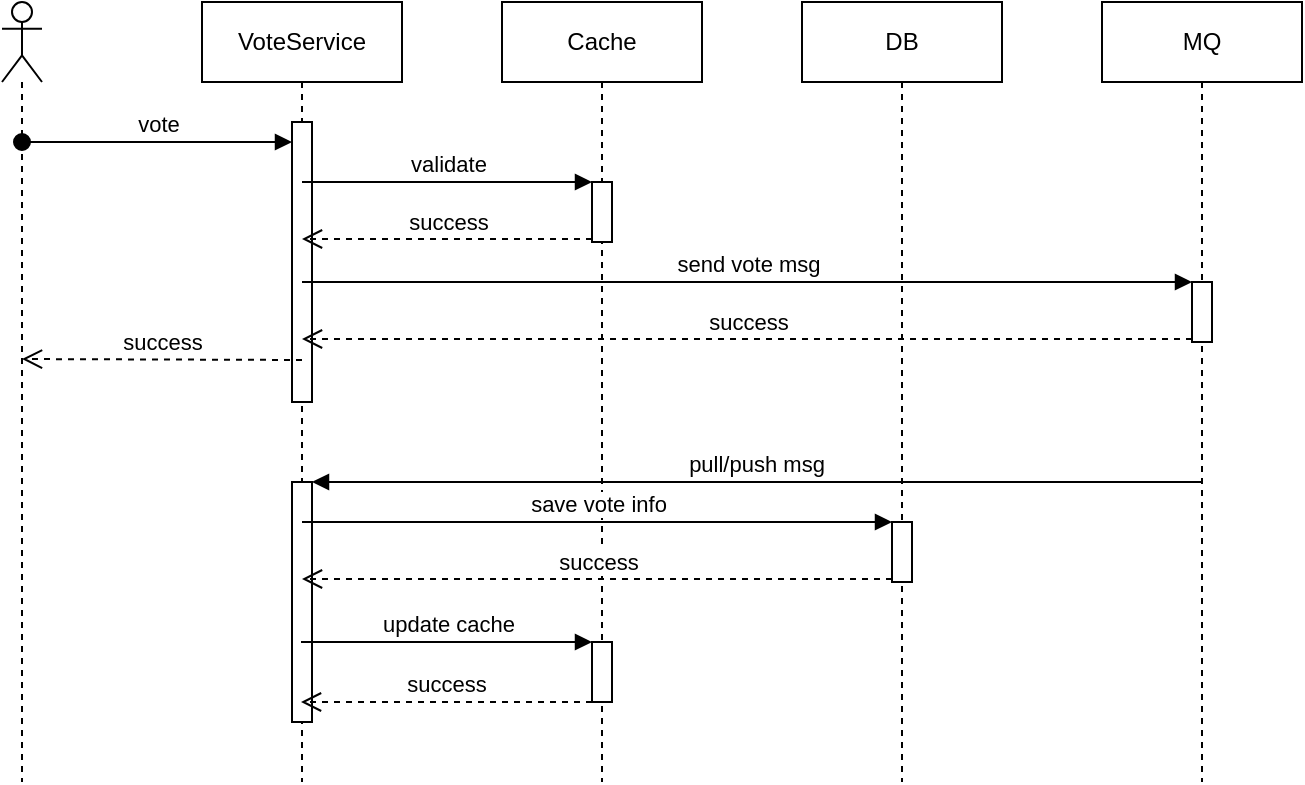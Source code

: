 <mxfile version="13.9.9" type="github">
  <diagram id="34DXqysSNYo2WBfeXcWk" name="Page-1">
    <mxGraphModel dx="1186" dy="684" grid="1" gridSize="10" guides="1" tooltips="1" connect="1" arrows="1" fold="1" page="1" pageScale="1" pageWidth="850" pageHeight="1100" math="0" shadow="0">
      <root>
        <mxCell id="0" />
        <mxCell id="1" parent="0" />
        <mxCell id="zLLbJdp_vr80DpxYpoYv-2" value="VoteService" style="shape=umlLifeline;perimeter=lifelinePerimeter;whiteSpace=wrap;html=1;container=1;collapsible=0;recursiveResize=0;outlineConnect=0;" vertex="1" parent="1">
          <mxGeometry x="200" y="130" width="100" height="390" as="geometry" />
        </mxCell>
        <mxCell id="zLLbJdp_vr80DpxYpoYv-13" value="" style="html=1;points=[];perimeter=orthogonalPerimeter;" vertex="1" parent="zLLbJdp_vr80DpxYpoYv-2">
          <mxGeometry x="45" y="60" width="10" height="140" as="geometry" />
        </mxCell>
        <mxCell id="zLLbJdp_vr80DpxYpoYv-23" value="" style="html=1;points=[];perimeter=orthogonalPerimeter;" vertex="1" parent="zLLbJdp_vr80DpxYpoYv-2">
          <mxGeometry x="45" y="240" width="10" height="120" as="geometry" />
        </mxCell>
        <mxCell id="zLLbJdp_vr80DpxYpoYv-8" value="Cache" style="shape=umlLifeline;perimeter=lifelinePerimeter;whiteSpace=wrap;html=1;container=1;collapsible=0;recursiveResize=0;outlineConnect=0;" vertex="1" parent="1">
          <mxGeometry x="350" y="130" width="100" height="390" as="geometry" />
        </mxCell>
        <mxCell id="zLLbJdp_vr80DpxYpoYv-15" value="" style="html=1;points=[];perimeter=orthogonalPerimeter;" vertex="1" parent="zLLbJdp_vr80DpxYpoYv-8">
          <mxGeometry x="45" y="90" width="10" height="30" as="geometry" />
        </mxCell>
        <mxCell id="zLLbJdp_vr80DpxYpoYv-29" value="" style="html=1;points=[];perimeter=orthogonalPerimeter;" vertex="1" parent="zLLbJdp_vr80DpxYpoYv-8">
          <mxGeometry x="45" y="320" width="10" height="30" as="geometry" />
        </mxCell>
        <mxCell id="zLLbJdp_vr80DpxYpoYv-9" value="DB" style="shape=umlLifeline;perimeter=lifelinePerimeter;whiteSpace=wrap;html=1;container=1;collapsible=0;recursiveResize=0;outlineConnect=0;" vertex="1" parent="1">
          <mxGeometry x="500" y="130" width="100" height="390" as="geometry" />
        </mxCell>
        <mxCell id="zLLbJdp_vr80DpxYpoYv-26" value="" style="html=1;points=[];perimeter=orthogonalPerimeter;" vertex="1" parent="zLLbJdp_vr80DpxYpoYv-9">
          <mxGeometry x="45" y="260" width="10" height="30" as="geometry" />
        </mxCell>
        <mxCell id="zLLbJdp_vr80DpxYpoYv-10" value="MQ" style="shape=umlLifeline;perimeter=lifelinePerimeter;whiteSpace=wrap;html=1;container=1;collapsible=0;recursiveResize=0;outlineConnect=0;" vertex="1" parent="1">
          <mxGeometry x="650" y="130" width="100" height="390" as="geometry" />
        </mxCell>
        <mxCell id="zLLbJdp_vr80DpxYpoYv-19" value="" style="html=1;points=[];perimeter=orthogonalPerimeter;" vertex="1" parent="zLLbJdp_vr80DpxYpoYv-10">
          <mxGeometry x="45" y="140" width="10" height="30" as="geometry" />
        </mxCell>
        <mxCell id="zLLbJdp_vr80DpxYpoYv-11" value="" style="shape=umlLifeline;participant=umlActor;perimeter=lifelinePerimeter;whiteSpace=wrap;html=1;container=1;collapsible=0;recursiveResize=0;verticalAlign=top;spacingTop=36;outlineConnect=0;" vertex="1" parent="1">
          <mxGeometry x="100" y="130" width="20" height="390" as="geometry" />
        </mxCell>
        <mxCell id="zLLbJdp_vr80DpxYpoYv-14" value="vote" style="html=1;verticalAlign=bottom;startArrow=oval;endArrow=block;startSize=8;" edge="1" target="zLLbJdp_vr80DpxYpoYv-13" parent="1" source="zLLbJdp_vr80DpxYpoYv-11">
          <mxGeometry relative="1" as="geometry">
            <mxPoint x="185" y="190" as="sourcePoint" />
            <Array as="points">
              <mxPoint x="170" y="200" />
            </Array>
          </mxGeometry>
        </mxCell>
        <mxCell id="zLLbJdp_vr80DpxYpoYv-16" value="validate" style="html=1;verticalAlign=bottom;endArrow=block;entryX=0;entryY=0;" edge="1" target="zLLbJdp_vr80DpxYpoYv-15" parent="1" source="zLLbJdp_vr80DpxYpoYv-2">
          <mxGeometry relative="1" as="geometry">
            <mxPoint x="325" y="220" as="sourcePoint" />
          </mxGeometry>
        </mxCell>
        <mxCell id="zLLbJdp_vr80DpxYpoYv-17" value="success" style="html=1;verticalAlign=bottom;endArrow=open;dashed=1;endSize=8;exitX=0;exitY=0.95;" edge="1" source="zLLbJdp_vr80DpxYpoYv-15" parent="1" target="zLLbJdp_vr80DpxYpoYv-2">
          <mxGeometry relative="1" as="geometry">
            <mxPoint x="325" y="296" as="targetPoint" />
          </mxGeometry>
        </mxCell>
        <mxCell id="zLLbJdp_vr80DpxYpoYv-20" value="send vote msg" style="html=1;verticalAlign=bottom;endArrow=block;entryX=0;entryY=0;" edge="1" target="zLLbJdp_vr80DpxYpoYv-19" parent="1" source="zLLbJdp_vr80DpxYpoYv-2">
          <mxGeometry relative="1" as="geometry">
            <mxPoint x="625" y="270" as="sourcePoint" />
          </mxGeometry>
        </mxCell>
        <mxCell id="zLLbJdp_vr80DpxYpoYv-21" value="success" style="html=1;verticalAlign=bottom;endArrow=open;dashed=1;endSize=8;exitX=0;exitY=0.95;" edge="1" source="zLLbJdp_vr80DpxYpoYv-19" parent="1" target="zLLbJdp_vr80DpxYpoYv-2">
          <mxGeometry relative="1" as="geometry">
            <mxPoint x="625" y="346" as="targetPoint" />
          </mxGeometry>
        </mxCell>
        <mxCell id="zLLbJdp_vr80DpxYpoYv-22" value="success" style="html=1;verticalAlign=bottom;endArrow=open;dashed=1;endSize=8;" edge="1" parent="1">
          <mxGeometry relative="1" as="geometry">
            <mxPoint x="110" y="308.5" as="targetPoint" />
            <mxPoint x="250" y="309" as="sourcePoint" />
          </mxGeometry>
        </mxCell>
        <mxCell id="zLLbJdp_vr80DpxYpoYv-24" value="pull/push msg" style="html=1;verticalAlign=bottom;endArrow=block;entryX=1;entryY=0;" edge="1" target="zLLbJdp_vr80DpxYpoYv-23" parent="1" source="zLLbJdp_vr80DpxYpoYv-10">
          <mxGeometry relative="1" as="geometry">
            <mxPoint x="315" y="370" as="sourcePoint" />
          </mxGeometry>
        </mxCell>
        <mxCell id="zLLbJdp_vr80DpxYpoYv-27" value="save vote info" style="html=1;verticalAlign=bottom;endArrow=block;entryX=0;entryY=0;" edge="1" target="zLLbJdp_vr80DpxYpoYv-26" parent="1" source="zLLbJdp_vr80DpxYpoYv-2">
          <mxGeometry relative="1" as="geometry">
            <mxPoint x="475" y="390" as="sourcePoint" />
          </mxGeometry>
        </mxCell>
        <mxCell id="zLLbJdp_vr80DpxYpoYv-28" value="success" style="html=1;verticalAlign=bottom;endArrow=open;dashed=1;endSize=8;exitX=0;exitY=0.95;" edge="1" source="zLLbJdp_vr80DpxYpoYv-26" parent="1" target="zLLbJdp_vr80DpxYpoYv-2">
          <mxGeometry relative="1" as="geometry">
            <mxPoint x="475" y="466" as="targetPoint" />
          </mxGeometry>
        </mxCell>
        <mxCell id="zLLbJdp_vr80DpxYpoYv-30" value="update cache" style="html=1;verticalAlign=bottom;endArrow=block;entryX=0;entryY=0;" edge="1" target="zLLbJdp_vr80DpxYpoYv-29" parent="1">
          <mxGeometry relative="1" as="geometry">
            <mxPoint x="249.5" y="450" as="sourcePoint" />
          </mxGeometry>
        </mxCell>
        <mxCell id="zLLbJdp_vr80DpxYpoYv-31" value="success" style="html=1;verticalAlign=bottom;endArrow=open;dashed=1;endSize=8;" edge="1" source="zLLbJdp_vr80DpxYpoYv-29" parent="1">
          <mxGeometry relative="1" as="geometry">
            <mxPoint x="249.5" y="480" as="targetPoint" />
            <Array as="points">
              <mxPoint x="320" y="480" />
            </Array>
          </mxGeometry>
        </mxCell>
      </root>
    </mxGraphModel>
  </diagram>
</mxfile>
